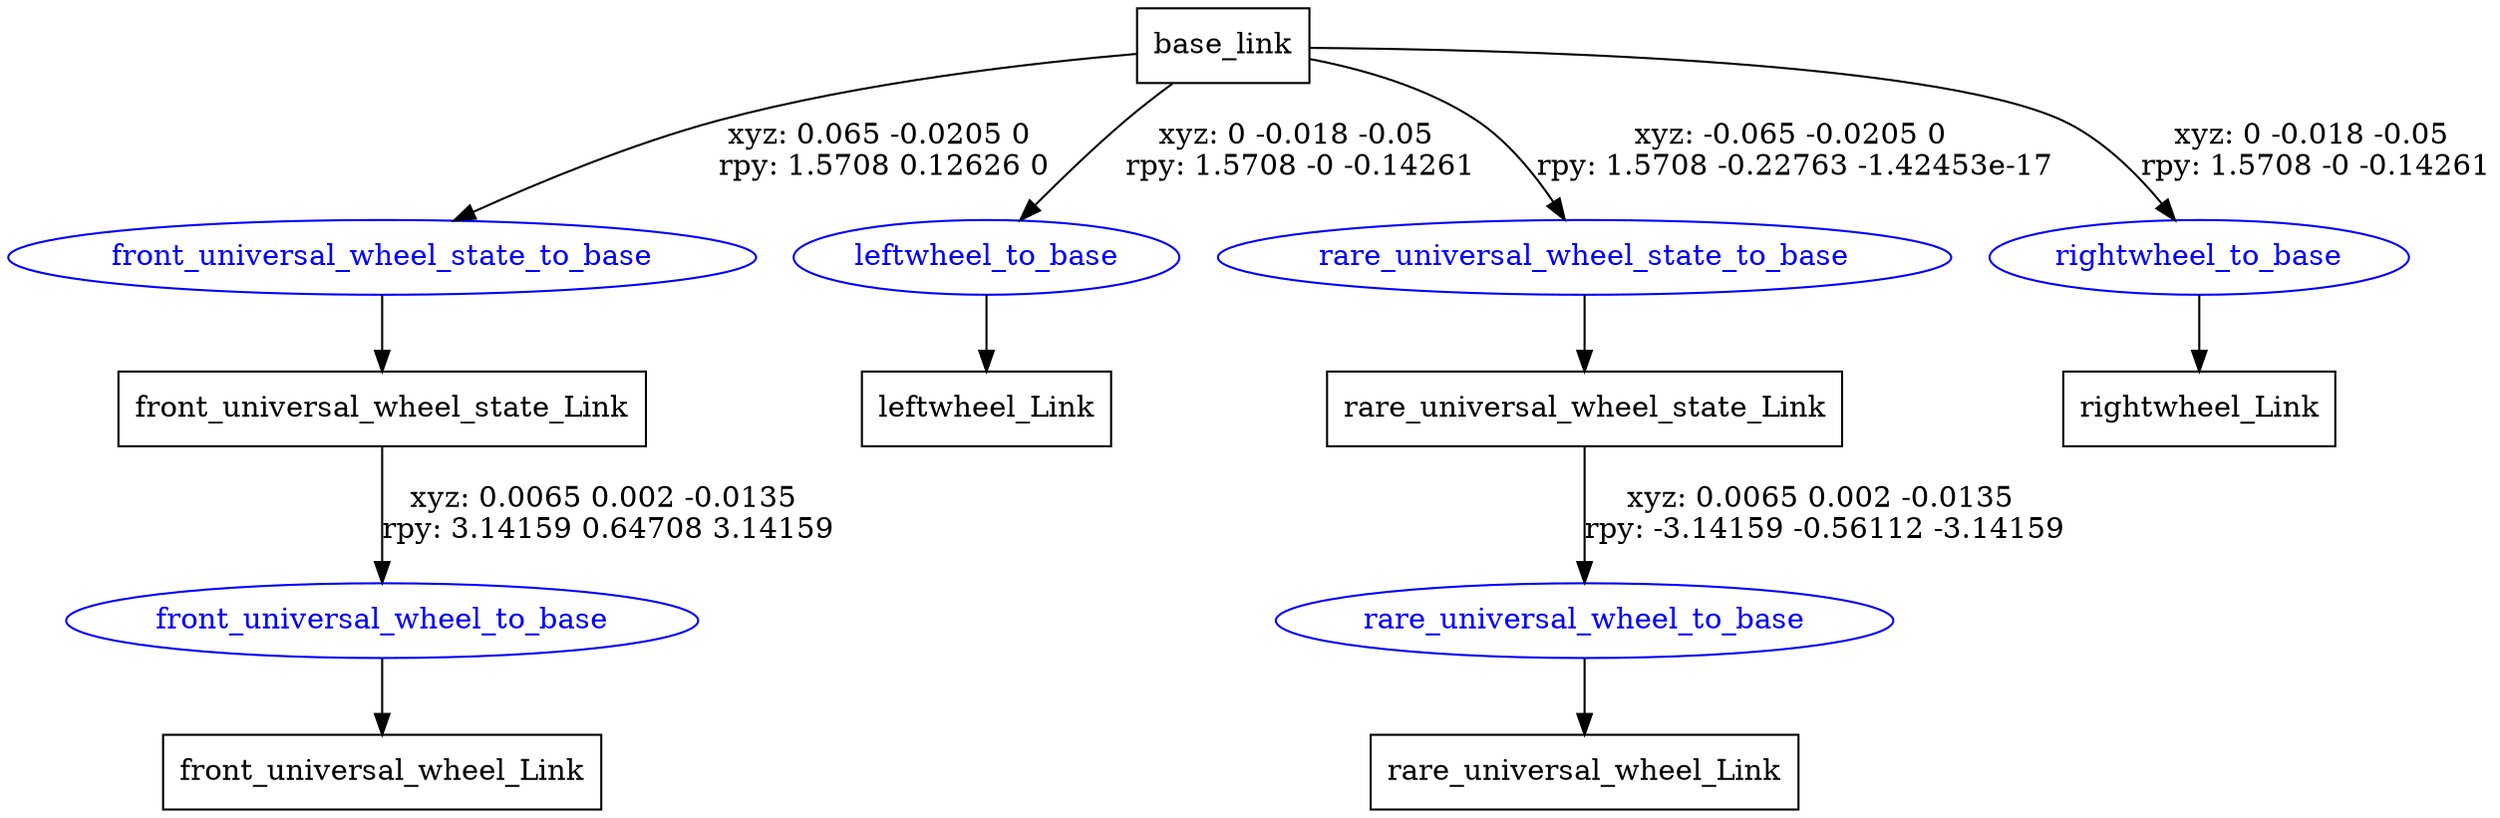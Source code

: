 digraph G {
node [shape=box];
"base_link" [label="base_link"];
"front_universal_wheel_state_Link" [label="front_universal_wheel_state_Link"];
"front_universal_wheel_Link" [label="front_universal_wheel_Link"];
"leftwheel_Link" [label="leftwheel_Link"];
"rare_universal_wheel_state_Link" [label="rare_universal_wheel_state_Link"];
"rare_universal_wheel_Link" [label="rare_universal_wheel_Link"];
"rightwheel_Link" [label="rightwheel_Link"];
node [shape=ellipse, color=blue, fontcolor=blue];
"base_link" -> "front_universal_wheel_state_to_base" [label="xyz: 0.065 -0.0205 0 \nrpy: 1.5708 0.12626 0"]
"front_universal_wheel_state_to_base" -> "front_universal_wheel_state_Link"
"front_universal_wheel_state_Link" -> "front_universal_wheel_to_base" [label="xyz: 0.0065 0.002 -0.0135 \nrpy: 3.14159 0.64708 3.14159"]
"front_universal_wheel_to_base" -> "front_universal_wheel_Link"
"base_link" -> "leftwheel_to_base" [label="xyz: 0 -0.018 -0.05 \nrpy: 1.5708 -0 -0.14261"]
"leftwheel_to_base" -> "leftwheel_Link"
"base_link" -> "rare_universal_wheel_state_to_base" [label="xyz: -0.065 -0.0205 0 \nrpy: 1.5708 -0.22763 -1.42453e-17"]
"rare_universal_wheel_state_to_base" -> "rare_universal_wheel_state_Link"
"rare_universal_wheel_state_Link" -> "rare_universal_wheel_to_base" [label="xyz: 0.0065 0.002 -0.0135 \nrpy: -3.14159 -0.56112 -3.14159"]
"rare_universal_wheel_to_base" -> "rare_universal_wheel_Link"
"base_link" -> "rightwheel_to_base" [label="xyz: 0 -0.018 -0.05 \nrpy: 1.5708 -0 -0.14261"]
"rightwheel_to_base" -> "rightwheel_Link"
}
